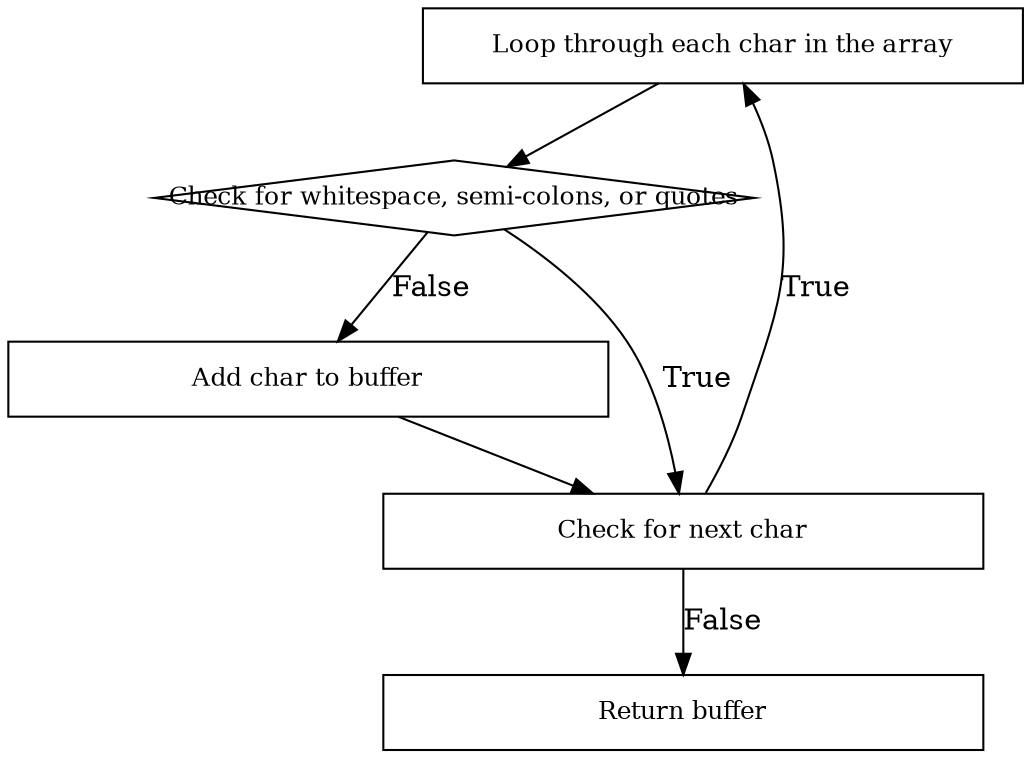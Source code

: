 digraph "Look Ahead" {
    rankdir="TB";
    node [shape="rectangle",fixedsize=true,height=0.5,width=4.0,fontsize=12];

    loop_chars [label="Loop through each char in the array"];
    check_skip [label="Check for whitespace, semi-colons, or quotes",shape=diamond];
    add_buffer [label="Add char to buffer"];
    check_chars [label="Check for next char"];
    return_buffer [label="Return buffer"];

    loop_chars -> check_skip;
    check_skip -> add_buffer [label="False"];
    add_buffer -> check_chars;
    check_skip -> check_chars [label="True"];
    check_chars -> loop_chars [label="True"];
    check_chars -> return_buffer [label="False"];
}
